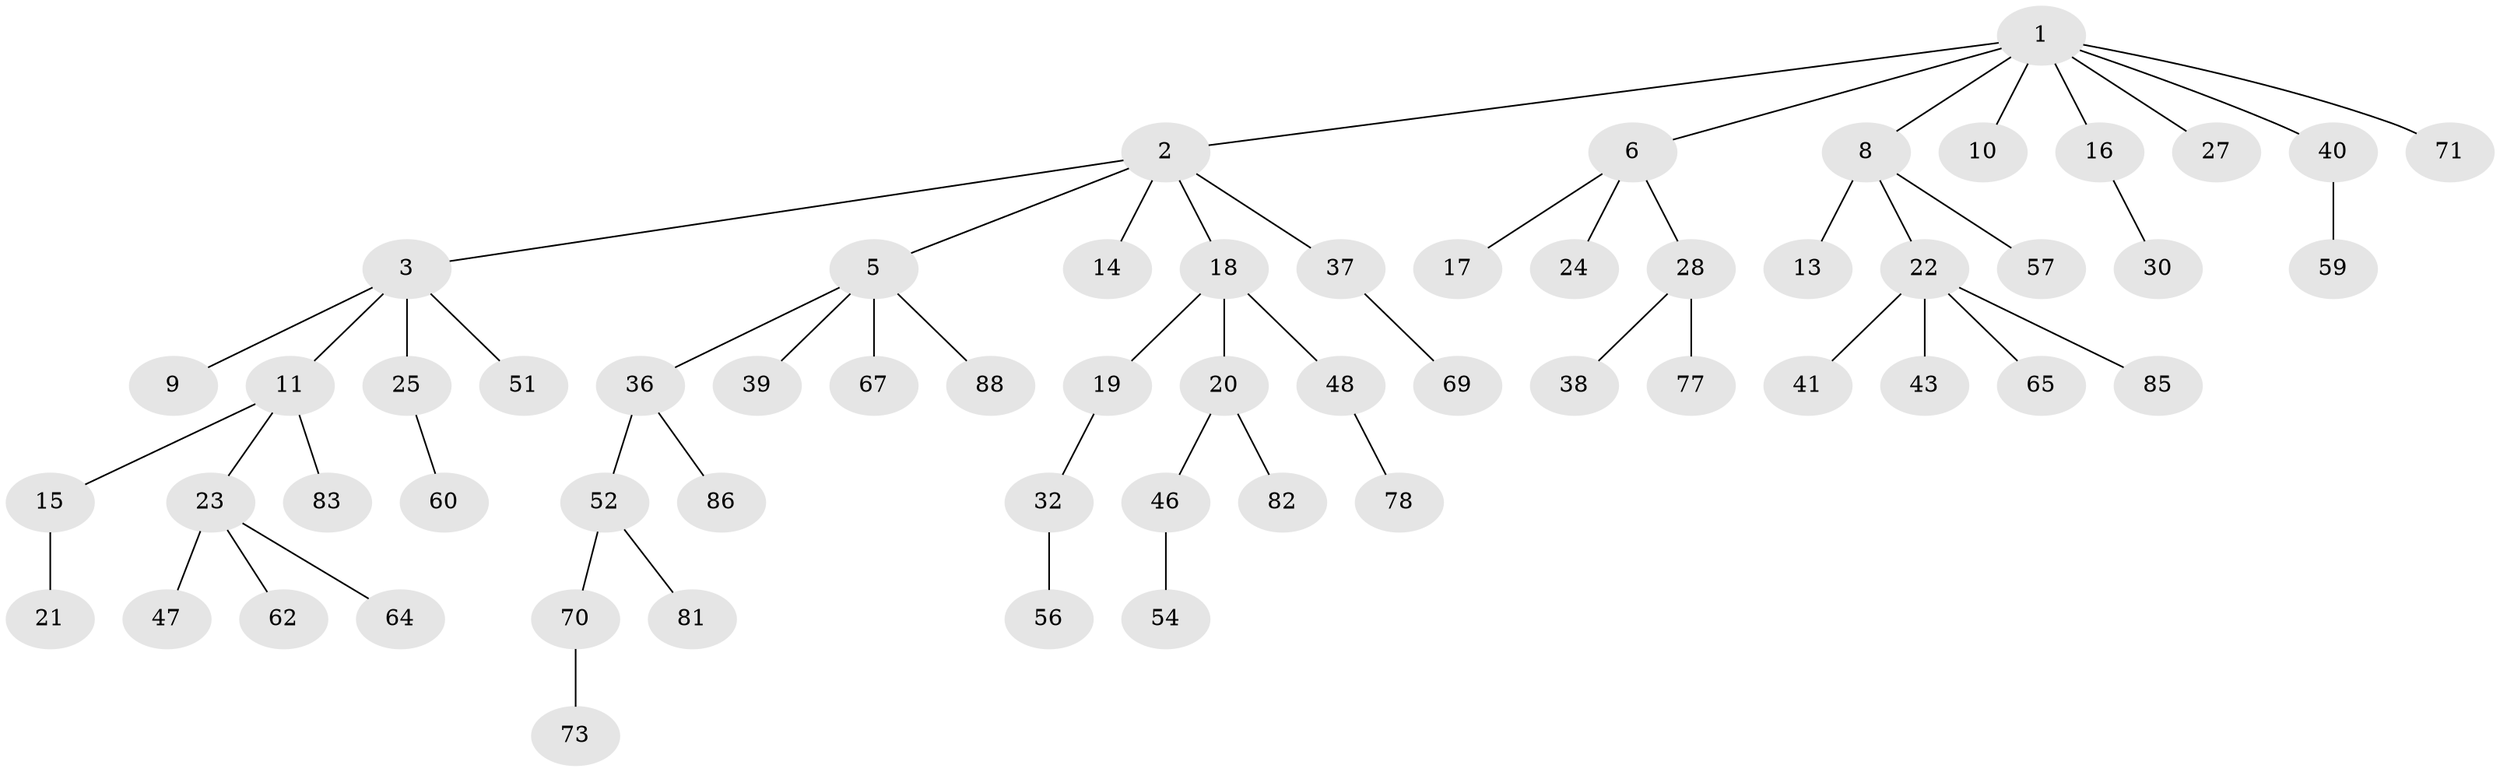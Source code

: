 // Generated by graph-tools (version 1.1) at 2025/52/02/27/25 19:52:11]
// undirected, 59 vertices, 58 edges
graph export_dot {
graph [start="1"]
  node [color=gray90,style=filled];
  1 [super="+29"];
  2 [super="+4"];
  3 [super="+7"];
  5 [super="+34"];
  6;
  8 [super="+45"];
  9 [super="+76"];
  10 [super="+12"];
  11 [super="+58"];
  13;
  14;
  15 [super="+49"];
  16 [super="+74"];
  17 [super="+61"];
  18 [super="+53"];
  19;
  20 [super="+55"];
  21 [super="+42"];
  22 [super="+89"];
  23 [super="+26"];
  24 [super="+63"];
  25 [super="+31"];
  27 [super="+84"];
  28 [super="+33"];
  30;
  32 [super="+35"];
  36 [super="+44"];
  37 [super="+66"];
  38;
  39;
  40 [super="+50"];
  41;
  43;
  46;
  47;
  48;
  51;
  52 [super="+75"];
  54 [super="+72"];
  56;
  57;
  59 [super="+87"];
  60 [super="+68"];
  62;
  64;
  65;
  67;
  69;
  70 [super="+79"];
  71;
  73 [super="+80"];
  77;
  78;
  81;
  82;
  83;
  85;
  86;
  88;
  1 -- 2;
  1 -- 6;
  1 -- 8;
  1 -- 10;
  1 -- 16;
  1 -- 27;
  1 -- 40;
  1 -- 71;
  2 -- 3;
  2 -- 14;
  2 -- 18;
  2 -- 37;
  2 -- 5;
  3 -- 9;
  3 -- 25;
  3 -- 51;
  3 -- 11;
  5 -- 36;
  5 -- 67;
  5 -- 88;
  5 -- 39;
  6 -- 17;
  6 -- 24;
  6 -- 28;
  8 -- 13;
  8 -- 22;
  8 -- 57;
  11 -- 15;
  11 -- 23;
  11 -- 83;
  15 -- 21;
  16 -- 30;
  18 -- 19;
  18 -- 20;
  18 -- 48;
  19 -- 32;
  20 -- 46;
  20 -- 82;
  22 -- 41;
  22 -- 43;
  22 -- 65;
  22 -- 85;
  23 -- 62;
  23 -- 64;
  23 -- 47;
  25 -- 60;
  28 -- 77;
  28 -- 38;
  32 -- 56;
  36 -- 86;
  36 -- 52;
  37 -- 69;
  40 -- 59;
  46 -- 54;
  48 -- 78;
  52 -- 70;
  52 -- 81;
  70 -- 73;
}
